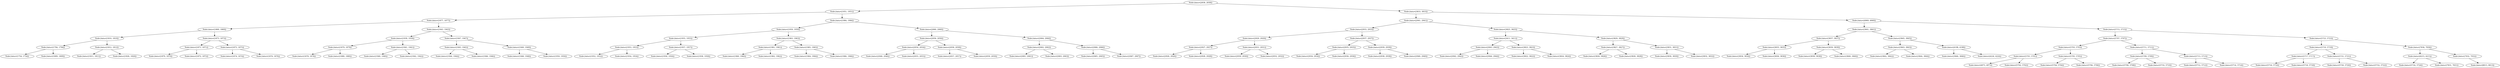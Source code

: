 digraph G{
1063194543 [label="Node{data=[2838, 2838]}"]
1063194543 -> 1981899707
1981899707 [label="Node{data=[1951, 1951]}"]
1981899707 -> 1038148769
1038148769 [label="Node{data=[1877, 1877]}"]
1038148769 -> 729693309
729693309 [label="Node{data=[1869, 1869]}"]
729693309 -> 1822129354
1822129354 [label="Node{data=[1810, 1810]}"]
1822129354 -> 291173977
291173977 [label="Node{data=[1794, 1794]}"]
291173977 -> 732286271
732286271 [label="Node{data=[1754, 1754]}"]
291173977 -> 1902285282
1902285282 [label="Node{data=[1809, 1809]}"]
1822129354 -> 1185472040
1185472040 [label="Node{data=[1812, 1812]}"]
1185472040 -> 393370
393370 [label="Node{data=[1811, 1811]}"]
1185472040 -> 89127312
89127312 [label="Node{data=[1826, 1826]}"]
729693309 -> 1615299930
1615299930 [label="Node{data=[1873, 1873]}"]
1615299930 -> 1612599012
1612599012 [label="Node{data=[1871, 1871]}"]
1612599012 -> 1345097901
1345097901 [label="Node{data=[1870, 1870]}"]
1612599012 -> 710238273
710238273 [label="Node{data=[1872, 1872]}"]
1615299930 -> 1986284804
1986284804 [label="Node{data=[1875, 1875]}"]
1986284804 -> 1688163394
1688163394 [label="Node{data=[1874, 1874]}"]
1986284804 -> 1342310788
1342310788 [label="Node{data=[1876, 1876]}"]
1038148769 -> 1364475053
1364475053 [label="Node{data=[1943, 1943]}"]
1364475053 -> 93083630
93083630 [label="Node{data=[1939, 1939]}"]
93083630 -> 456080985
456080985 [label="Node{data=[1879, 1879]}"]
456080985 -> 1528912529
1528912529 [label="Node{data=[1878, 1878]}"]
456080985 -> 727757836
727757836 [label="Node{data=[1880, 1880]}"]
93083630 -> 1286911401
1286911401 [label="Node{data=[1941, 1941]}"]
1286911401 -> 772511632
772511632 [label="Node{data=[1940, 1940]}"]
1286911401 -> 2142221586
2142221586 [label="Node{data=[1942, 1942]}"]
1364475053 -> 1371647551
1371647551 [label="Node{data=[1947, 1947]}"]
1371647551 -> 942755923
942755923 [label="Node{data=[1945, 1945]}"]
942755923 -> 1257568210
1257568210 [label="Node{data=[1944, 1944]}"]
942755923 -> 1223810235
1223810235 [label="Node{data=[1946, 1946]}"]
1371647551 -> 345846732
345846732 [label="Node{data=[1949, 1949]}"]
345846732 -> 647781060
647781060 [label="Node{data=[1948, 1948]}"]
345846732 -> 1262187426
1262187426 [label="Node{data=[1950, 1950]}"]
1981899707 -> 233405050
233405050 [label="Node{data=[1984, 1984]}"]
233405050 -> 1888955224
1888955224 [label="Node{data=[1959, 1959]}"]
1888955224 -> 874059252
874059252 [label="Node{data=[1955, 1955]}"]
874059252 -> 615499446
615499446 [label="Node{data=[1953, 1953]}"]
615499446 -> 1658012403
1658012403 [label="Node{data=[1952, 1952]}"]
615499446 -> 735541274
735541274 [label="Node{data=[1954, 1954]}"]
874059252 -> 1461550625
1461550625 [label="Node{data=[1957, 1957]}"]
1461550625 -> 224237570
224237570 [label="Node{data=[1956, 1956]}"]
1461550625 -> 1977718656
1977718656 [label="Node{data=[1958, 1958]}"]
1888955224 -> 1701197454
1701197454 [label="Node{data=[1963, 1963]}"]
1701197454 -> 1496752245
1496752245 [label="Node{data=[1961, 1961]}"]
1496752245 -> 952807129
952807129 [label="Node{data=[1960, 1960]}"]
1496752245 -> 1097757655
1097757655 [label="Node{data=[1962, 1962]}"]
1701197454 -> 367587122
367587122 [label="Node{data=[1965, 1965]}"]
367587122 -> 2041696498
2041696498 [label="Node{data=[1964, 1964]}"]
367587122 -> 350225787
350225787 [label="Node{data=[1966, 1966]}"]
233405050 -> 639773947
639773947 [label="Node{data=[2060, 2060]}"]
639773947 -> 1960957554
1960957554 [label="Node{data=[2056, 2056]}"]
1960957554 -> 52477532
52477532 [label="Node{data=[2054, 2054]}"]
52477532 -> 394242206
394242206 [label="Node{data=[2046, 2046]}"]
52477532 -> 546114430
546114430 [label="Node{data=[2055, 2055]}"]
1960957554 -> 1512381275
1512381275 [label="Node{data=[2058, 2058]}"]
1512381275 -> 1559333917
1559333917 [label="Node{data=[2057, 2057]}"]
1512381275 -> 916517957
916517957 [label="Node{data=[2059, 2059]}"]
639773947 -> 2118045460
2118045460 [label="Node{data=[2064, 2064]}"]
2118045460 -> 204729419
204729419 [label="Node{data=[2062, 2062]}"]
204729419 -> 1559369908
1559369908 [label="Node{data=[2061, 2061]}"]
204729419 -> 1833029043
1833029043 [label="Node{data=[2063, 2063]}"]
2118045460 -> 1695545696
1695545696 [label="Node{data=[2066, 2066]}"]
1695545696 -> 1993146430
1993146430 [label="Node{data=[2065, 2065]}"]
1695545696 -> 976650731
976650731 [label="Node{data=[2067, 2067]}"]
1063194543 -> 1509551947
1509551947 [label="Node{data=[3833, 3833]}"]
1509551947 -> 1135073773
1135073773 [label="Node{data=[2941, 2941]}"]
1135073773 -> 1568013655
1568013655 [label="Node{data=[2933, 2933]}"]
1568013655 -> 1396836043
1396836043 [label="Node{data=[2929, 2929]}"]
1396836043 -> 1163339871
1163339871 [label="Node{data=[2927, 2927]}"]
1163339871 -> 952301993
952301993 [label="Node{data=[2926, 2926]}"]
1163339871 -> 1244607651
1244607651 [label="Node{data=[2928, 2928]}"]
1396836043 -> 160958323
160958323 [label="Node{data=[2931, 2931]}"]
160958323 -> 1970389967
1970389967 [label="Node{data=[2930, 2930]}"]
160958323 -> 1523671929
1523671929 [label="Node{data=[2932, 2932]}"]
1568013655 -> 1776864940
1776864940 [label="Node{data=[2937, 2937]}"]
1776864940 -> 545451901
545451901 [label="Node{data=[2935, 2935]}"]
545451901 -> 1536573209
1536573209 [label="Node{data=[2934, 2934]}"]
545451901 -> 177034681
177034681 [label="Node{data=[2936, 2936]}"]
1776864940 -> 633305066
633305066 [label="Node{data=[2939, 2939]}"]
633305066 -> 309431591
309431591 [label="Node{data=[2938, 2938]}"]
633305066 -> 2029328007
2029328007 [label="Node{data=[2940, 2940]}"]
1135073773 -> 406172861
406172861 [label="Node{data=[3825, 3825]}"]
406172861 -> 1189843062
1189843062 [label="Node{data=[3411, 3411]}"]
1189843062 -> 1483547961
1483547961 [label="Node{data=[2943, 2943]}"]
1483547961 -> 142360989
142360989 [label="Node{data=[2942, 2942]}"]
1483547961 -> 1029278835
1029278835 [label="Node{data=[2944, 2944]}"]
1189843062 -> 665572238
665572238 [label="Node{data=[3823, 3823]}"]
665572238 -> 383680175
383680175 [label="Node{data=[3822, 3822]}"]
665572238 -> 2084873536
2084873536 [label="Node{data=[3824, 3824]}"]
406172861 -> 219124911
219124911 [label="Node{data=[3829, 3829]}"]
219124911 -> 1950421283
1950421283 [label="Node{data=[3827, 3827]}"]
1950421283 -> 294593026
294593026 [label="Node{data=[3826, 3826]}"]
1950421283 -> 1211689942
1211689942 [label="Node{data=[3828, 3828]}"]
219124911 -> 962835602
962835602 [label="Node{data=[3831, 3831]}"]
962835602 -> 1163358868
1163358868 [label="Node{data=[3830, 3830]}"]
962835602 -> 765511438
765511438 [label="Node{data=[3832, 3832]}"]
1509551947 -> 583659319
583659319 [label="Node{data=[4969, 4969]}"]
583659319 -> 103422168
103422168 [label="Node{data=[3841, 3841]}"]
103422168 -> 2023168347
2023168347 [label="Node{data=[3837, 3837]}"]
2023168347 -> 1403267568
1403267568 [label="Node{data=[3835, 3835]}"]
1403267568 -> 1056556260
1056556260 [label="Node{data=[3834, 3834]}"]
1403267568 -> 1757669179
1757669179 [label="Node{data=[3836, 3836]}"]
2023168347 -> 685668025
685668025 [label="Node{data=[3839, 3839]}"]
685668025 -> 1514615291
1514615291 [label="Node{data=[3838, 3838]}"]
685668025 -> 719913139
719913139 [label="Node{data=[3840, 3840]}"]
103422168 -> 1566884074
1566884074 [label="Node{data=[3845, 3845]}"]
1566884074 -> 114564673
114564673 [label="Node{data=[3843, 3843]}"]
114564673 -> 1702834057
1702834057 [label="Node{data=[3842, 3842]}"]
114564673 -> 133252877
133252877 [label="Node{data=[3844, 3844]}"]
1566884074 -> 2095686793
2095686793 [label="Node{data=[4198, 4198]}"]
2095686793 -> 1525254979
1525254979 [label="Node{data=[3846, 3846]}"]
2095686793 -> 1190589680
1190589680 [label="Node{data=[4224, 4224]}"]
583659319 -> 1261570572
1261570572 [label="Node{data=[5715, 5715]}"]
1261570572 -> 2051944975
2051944975 [label="Node{data=[5707, 5707]}"]
2051944975 -> 1818959254
1818959254 [label="Node{data=[5703, 5703]}"]
1818959254 -> 491464095
491464095 [label="Node{data=[5701, 5701]}"]
491464095 -> 1181892176
1181892176 [label="Node{data=[4973, 4973]}"]
491464095 -> 1302835931
1302835931 [label="Node{data=[5702, 5702]}"]
1818959254 -> 2039775572
2039775572 [label="Node{data=[5705, 5705]}"]
2039775572 -> 1027028004
1027028004 [label="Node{data=[5704, 5704]}"]
2039775572 -> 1793072492
1793072492 [label="Node{data=[5706, 5706]}"]
2051944975 -> 438393729
438393729 [label="Node{data=[5711, 5711]}"]
438393729 -> 1197664176
1197664176 [label="Node{data=[5709, 5709]}"]
1197664176 -> 1139834220
1139834220 [label="Node{data=[5708, 5708]}"]
1197664176 -> 688984835
688984835 [label="Node{data=[5710, 5710]}"]
438393729 -> 972863731
972863731 [label="Node{data=[5713, 5713]}"]
972863731 -> 1769178907
1769178907 [label="Node{data=[5712, 5712]}"]
972863731 -> 690527300
690527300 [label="Node{data=[5714, 5714]}"]
1261570572 -> 134220649
134220649 [label="Node{data=[5723, 5723]}"]
134220649 -> 1424429498
1424429498 [label="Node{data=[5719, 5719]}"]
1424429498 -> 567877474
567877474 [label="Node{data=[5717, 5717]}"]
567877474 -> 1291746721
1291746721 [label="Node{data=[5716, 5716]}"]
567877474 -> 1152216084
1152216084 [label="Node{data=[5718, 5718]}"]
1424429498 -> 673959930
673959930 [label="Node{data=[5721, 5721]}"]
673959930 -> 1096873874
1096873874 [label="Node{data=[5720, 5720]}"]
673959930 -> 2127333738
2127333738 [label="Node{data=[5722, 5722]}"]
134220649 -> 1362003819
1362003819 [label="Node{data=[7836, 7836]}"]
1362003819 -> 663537323
663537323 [label="Node{data=[6215, 6215]}"]
663537323 -> 1637247407
1637247407 [label="Node{data=[5724, 5724]}"]
663537323 -> 2064333614
2064333614 [label="Node{data=[7831, 7831]}"]
1362003819 -> 1580990203
1580990203 [label="Node{data=[7932, 7932]}"]
1580990203 -> 524538377
524538377 [label="Node{data=[8013, 8013]}"]
}